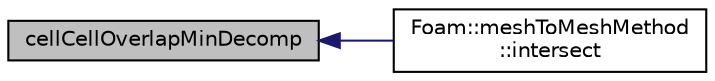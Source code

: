 digraph "cellCellOverlapMinDecomp"
{
  bgcolor="transparent";
  edge [fontname="Helvetica",fontsize="10",labelfontname="Helvetica",labelfontsize="10"];
  node [fontname="Helvetica",fontsize="10",shape=record];
  rankdir="LR";
  Node1 [label="cellCellOverlapMinDecomp",height=0.2,width=0.4,color="black", fillcolor="grey75", style="filled", fontcolor="black"];
  Node1 -> Node2 [dir="back",color="midnightblue",fontsize="10",style="solid",fontname="Helvetica"];
  Node2 [label="Foam::meshToMeshMethod\l::intersect",height=0.2,width=0.4,color="black",URL="$a01467.html#aa61b2e0b731fab73b09874a422670a28",tooltip="Return the true if cells intersect. "];
}
